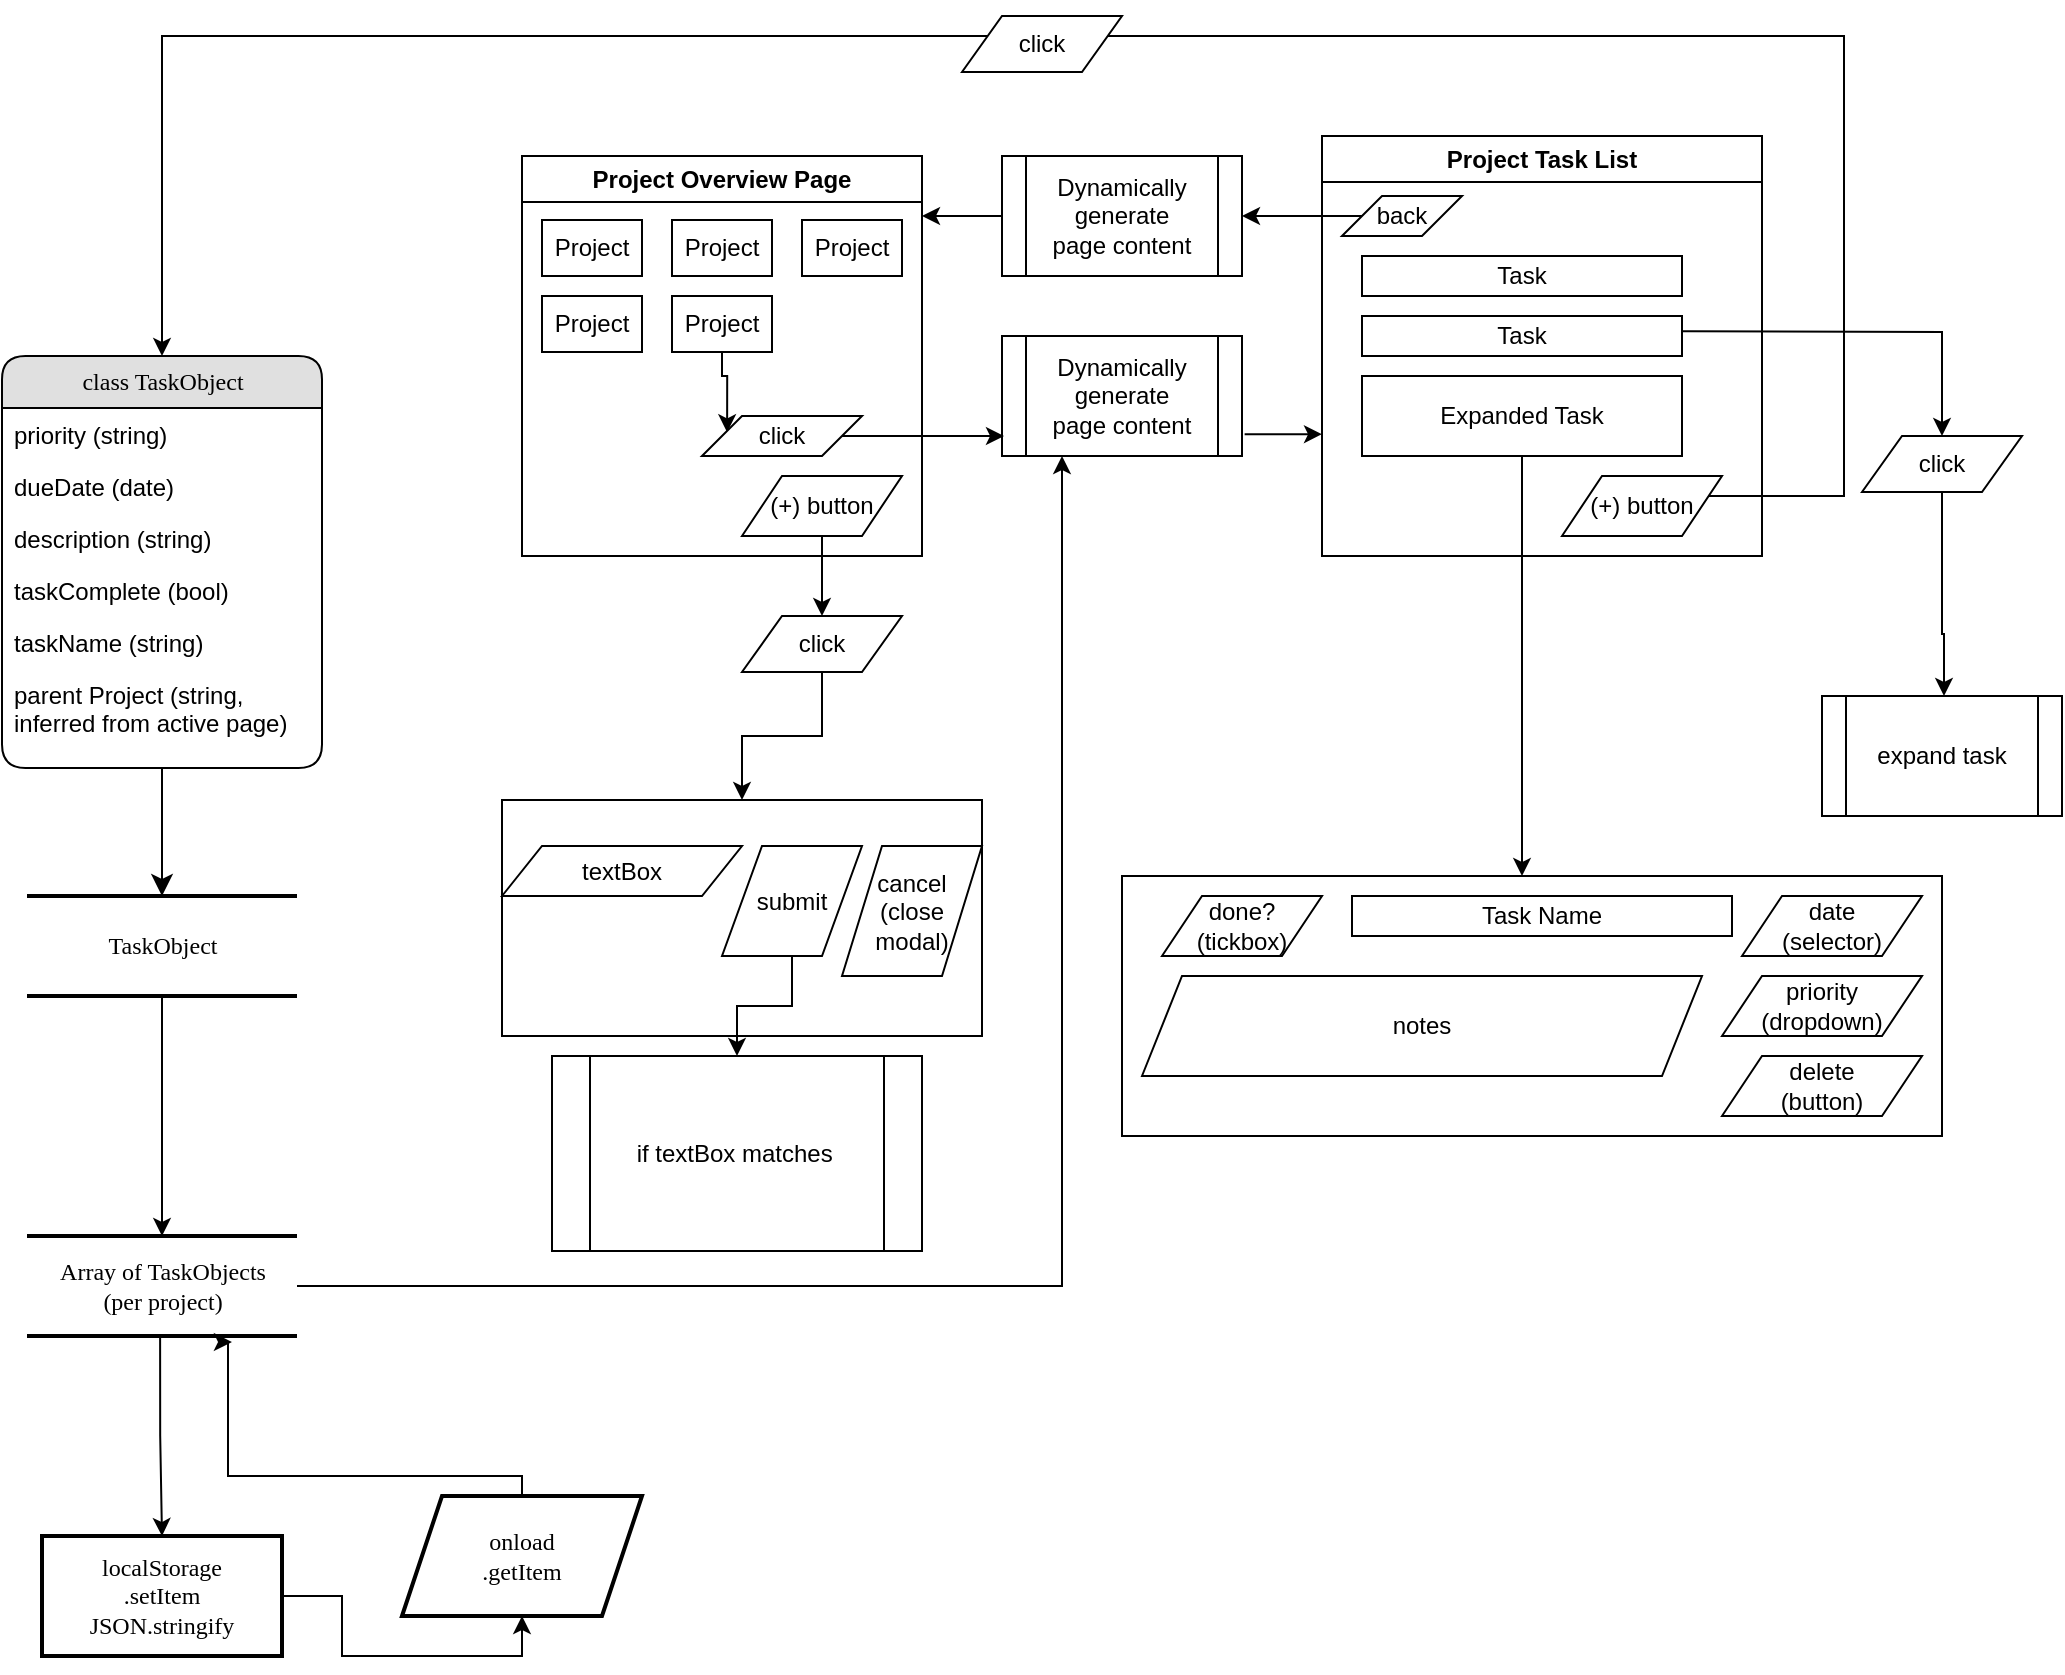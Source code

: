 <mxfile version="24.6.4" type="device">
  <diagram name="Page-1" id="5d7acffa-a066-3a61-03fe-96351882024d">
    <mxGraphModel dx="1434" dy="843" grid="1" gridSize="10" guides="1" tooltips="1" connect="1" arrows="1" fold="1" page="1" pageScale="1" pageWidth="1100" pageHeight="850" background="#ffffff" math="0" shadow="0">
      <root>
        <mxCell id="0" />
        <mxCell id="1" parent="0" />
        <mxCell id="h8j7d9lZvAG6Qlfk2w60-1" value="" style="edgeStyle=orthogonalEdgeStyle;rounded=0;orthogonalLoop=1;jettySize=auto;html=1;" parent="1" source="2debaab0fafb2da2-10" target="21ea969265ad0168-30" edge="1">
          <mxGeometry relative="1" as="geometry" />
        </mxCell>
        <mxCell id="2debaab0fafb2da2-10" value="TaskObject" style="html=1;rounded=0;shadow=0;comic=0;labelBackgroundColor=none;strokeWidth=2;fontFamily=Verdana;fontSize=12;align=center;shape=mxgraph.ios7ui.horLines;" parent="1" vertex="1">
          <mxGeometry x="42.5" y="450" width="135" height="50" as="geometry" />
        </mxCell>
        <mxCell id="21ea969265ad0168-14" value="class TaskObject" style="swimlane;html=1;fontStyle=0;childLayout=stackLayout;horizontal=1;startSize=26;fillColor=#e0e0e0;horizontalStack=0;resizeParent=1;resizeLast=0;collapsible=1;marginBottom=0;swimlaneFillColor=#ffffff;align=center;rounded=1;shadow=0;comic=0;labelBackgroundColor=none;strokeWidth=1;fontFamily=Verdana;fontSize=12" parent="1" vertex="1">
          <mxGeometry x="30" y="180" width="160" height="206" as="geometry" />
        </mxCell>
        <mxCell id="h8j7d9lZvAG6Qlfk2w60-18" value="priority (string)" style="text;html=1;strokeColor=none;fillColor=none;spacingLeft=4;spacingRight=4;whiteSpace=wrap;overflow=hidden;rotatable=0;points=[[0,0.5],[1,0.5]];portConstraint=eastwest;" parent="21ea969265ad0168-14" vertex="1">
          <mxGeometry y="26" width="160" height="26" as="geometry" />
        </mxCell>
        <mxCell id="h8j7d9lZvAG6Qlfk2w60-17" value="dueDate (date)" style="text;html=1;strokeColor=none;fillColor=none;spacingLeft=4;spacingRight=4;whiteSpace=wrap;overflow=hidden;rotatable=0;points=[[0,0.5],[1,0.5]];portConstraint=eastwest;" parent="21ea969265ad0168-14" vertex="1">
          <mxGeometry y="52" width="160" height="26" as="geometry" />
        </mxCell>
        <mxCell id="h8j7d9lZvAG6Qlfk2w60-12" value="description (string)" style="text;html=1;strokeColor=none;fillColor=none;spacingLeft=4;spacingRight=4;whiteSpace=wrap;overflow=hidden;rotatable=0;points=[[0,0.5],[1,0.5]];portConstraint=eastwest;" parent="21ea969265ad0168-14" vertex="1">
          <mxGeometry y="78" width="160" height="26" as="geometry" />
        </mxCell>
        <mxCell id="21ea969265ad0168-17" value="taskComplete (bool)" style="text;html=1;strokeColor=none;fillColor=none;spacingLeft=4;spacingRight=4;whiteSpace=wrap;overflow=hidden;rotatable=0;points=[[0,0.5],[1,0.5]];portConstraint=eastwest;" parent="21ea969265ad0168-14" vertex="1">
          <mxGeometry y="104" width="160" height="26" as="geometry" />
        </mxCell>
        <mxCell id="21ea969265ad0168-16" value="taskName (string)" style="text;html=1;strokeColor=none;fillColor=none;spacingLeft=4;spacingRight=4;whiteSpace=wrap;overflow=hidden;rotatable=0;points=[[0,0.5],[1,0.5]];portConstraint=eastwest;" parent="21ea969265ad0168-14" vertex="1">
          <mxGeometry y="130" width="160" height="26" as="geometry" />
        </mxCell>
        <mxCell id="OECzW251QmUKb57PSqsv-10" value="parent Project (string, inferred from active page)" style="text;html=1;strokeColor=none;fillColor=none;spacingLeft=4;spacingRight=4;whiteSpace=wrap;overflow=hidden;rotatable=0;points=[[0,0.5],[1,0.5]];portConstraint=eastwest;" parent="21ea969265ad0168-14" vertex="1">
          <mxGeometry y="156" width="160" height="34" as="geometry" />
        </mxCell>
        <mxCell id="g6cFerPWCfS_38igkbu9-1" style="edgeStyle=orthogonalEdgeStyle;rounded=0;orthogonalLoop=1;jettySize=auto;html=1;entryX=0.25;entryY=1;entryDx=0;entryDy=0;" parent="1" source="21ea969265ad0168-30" target="8JXVpkGtq3ozPLFijZap-2" edge="1">
          <mxGeometry relative="1" as="geometry" />
        </mxCell>
        <mxCell id="21ea969265ad0168-30" value="&lt;div&gt;&lt;span style=&quot;background-color: initial;&quot;&gt;Array of TaskObjects&lt;/span&gt;&lt;br&gt;&lt;/div&gt;&lt;div&gt;&lt;span style=&quot;background-color: initial;&quot;&gt;(per project)&lt;/span&gt;&lt;/div&gt;" style="html=1;rounded=0;shadow=0;comic=0;labelBackgroundColor=none;strokeWidth=2;fontFamily=Verdana;fontSize=12;align=center;shape=mxgraph.ios7ui.horLines;" parent="1" vertex="1">
          <mxGeometry x="42.5" y="620" width="135" height="50" as="geometry" />
        </mxCell>
        <mxCell id="21ea969265ad0168-32" style="edgeStyle=none;html=1;labelBackgroundColor=none;startFill=0;startSize=8;endFill=1;endSize=8;fontFamily=Verdana;fontSize=12;" parent="1" source="21ea969265ad0168-14" target="2debaab0fafb2da2-10" edge="1">
          <mxGeometry relative="1" as="geometry" />
        </mxCell>
        <mxCell id="h8j7d9lZvAG6Qlfk2w60-2" value="Project Overview&lt;span style=&quot;background-color: initial;&quot;&gt;&amp;nbsp;Page&lt;/span&gt;" style="swimlane;whiteSpace=wrap;html=1;" parent="1" vertex="1">
          <mxGeometry x="290" y="80" width="200" height="200" as="geometry" />
        </mxCell>
        <mxCell id="h8j7d9lZvAG6Qlfk2w60-4" value="Project" style="rounded=0;whiteSpace=wrap;html=1;" parent="h8j7d9lZvAG6Qlfk2w60-2" vertex="1">
          <mxGeometry x="10" y="32" width="50" height="28" as="geometry" />
        </mxCell>
        <mxCell id="h8j7d9lZvAG6Qlfk2w60-7" value="Project" style="rounded=0;whiteSpace=wrap;html=1;" parent="h8j7d9lZvAG6Qlfk2w60-2" vertex="1">
          <mxGeometry x="75" y="32" width="50" height="28" as="geometry" />
        </mxCell>
        <mxCell id="h8j7d9lZvAG6Qlfk2w60-8" value="Project" style="rounded=0;whiteSpace=wrap;html=1;" parent="h8j7d9lZvAG6Qlfk2w60-2" vertex="1">
          <mxGeometry x="140" y="32" width="50" height="28" as="geometry" />
        </mxCell>
        <mxCell id="h8j7d9lZvAG6Qlfk2w60-9" value="Project" style="rounded=0;whiteSpace=wrap;html=1;" parent="h8j7d9lZvAG6Qlfk2w60-2" vertex="1">
          <mxGeometry x="10" y="70" width="50" height="28" as="geometry" />
        </mxCell>
        <mxCell id="OECzW251QmUKb57PSqsv-27" value="" style="edgeStyle=orthogonalEdgeStyle;rounded=0;orthogonalLoop=1;jettySize=auto;html=1;entryX=0.157;entryY=0.408;entryDx=0;entryDy=0;entryPerimeter=0;exitX=0.5;exitY=1;exitDx=0;exitDy=0;" parent="h8j7d9lZvAG6Qlfk2w60-2" source="h8j7d9lZvAG6Qlfk2w60-10" target="OECzW251QmUKb57PSqsv-26" edge="1">
          <mxGeometry relative="1" as="geometry">
            <Array as="points">
              <mxPoint x="100" y="110" />
              <mxPoint x="103" y="110" />
            </Array>
          </mxGeometry>
        </mxCell>
        <mxCell id="h8j7d9lZvAG6Qlfk2w60-10" value="Project" style="rounded=0;whiteSpace=wrap;html=1;" parent="h8j7d9lZvAG6Qlfk2w60-2" vertex="1">
          <mxGeometry x="75" y="70" width="50" height="28" as="geometry" />
        </mxCell>
        <mxCell id="OECzW251QmUKb57PSqsv-26" value="click" style="shape=parallelogram;perimeter=parallelogramPerimeter;whiteSpace=wrap;html=1;fixedSize=1;" parent="h8j7d9lZvAG6Qlfk2w60-2" vertex="1">
          <mxGeometry x="90" y="130" width="80" height="20" as="geometry" />
        </mxCell>
        <mxCell id="hd3P_WhXkO9xc2bLDh9x-1" value="&lt;div&gt;&lt;span style=&quot;background-color: initial;&quot;&gt;(+) button&lt;/span&gt;&lt;br&gt;&lt;/div&gt;" style="shape=parallelogram;perimeter=parallelogramPerimeter;whiteSpace=wrap;html=1;fixedSize=1;" vertex="1" parent="h8j7d9lZvAG6Qlfk2w60-2">
          <mxGeometry x="110" y="160" width="80" height="30" as="geometry" />
        </mxCell>
        <mxCell id="h8j7d9lZvAG6Qlfk2w60-20" value="Project Task List" style="swimlane;whiteSpace=wrap;html=1;" parent="1" vertex="1">
          <mxGeometry x="690" y="70" width="220" height="210" as="geometry" />
        </mxCell>
        <mxCell id="h8j7d9lZvAG6Qlfk2w60-22" value="Task" style="rounded=0;whiteSpace=wrap;html=1;" parent="h8j7d9lZvAG6Qlfk2w60-20" vertex="1">
          <mxGeometry x="20" y="60" width="160" height="20" as="geometry" />
        </mxCell>
        <mxCell id="h8j7d9lZvAG6Qlfk2w60-27" value="Task" style="rounded=0;whiteSpace=wrap;html=1;" parent="h8j7d9lZvAG6Qlfk2w60-20" vertex="1">
          <mxGeometry x="20" y="90" width="160" height="20" as="geometry" />
        </mxCell>
        <mxCell id="h8j7d9lZvAG6Qlfk2w60-28" value="Expanded Task" style="rounded=0;whiteSpace=wrap;html=1;" parent="h8j7d9lZvAG6Qlfk2w60-20" vertex="1">
          <mxGeometry x="20" y="120" width="160" height="40" as="geometry" />
        </mxCell>
        <mxCell id="OECzW251QmUKb57PSqsv-4" value="&lt;div&gt;&lt;span style=&quot;background-color: initial;&quot;&gt;(+) button&lt;/span&gt;&lt;br&gt;&lt;/div&gt;" style="shape=parallelogram;perimeter=parallelogramPerimeter;whiteSpace=wrap;html=1;fixedSize=1;" parent="h8j7d9lZvAG6Qlfk2w60-20" vertex="1">
          <mxGeometry x="120" y="170" width="80" height="30" as="geometry" />
        </mxCell>
        <mxCell id="8JXVpkGtq3ozPLFijZap-7" value="back" style="shape=parallelogram;perimeter=parallelogramPerimeter;whiteSpace=wrap;html=1;fixedSize=1;" parent="h8j7d9lZvAG6Qlfk2w60-20" vertex="1">
          <mxGeometry x="10" y="30" width="60" height="20" as="geometry" />
        </mxCell>
        <mxCell id="OECzW251QmUKb57PSqsv-5" style="edgeStyle=orthogonalEdgeStyle;rounded=0;orthogonalLoop=1;jettySize=auto;html=1;entryX=0.5;entryY=0;entryDx=0;entryDy=0;" parent="1" source="hd3P_WhXkO9xc2bLDh9x-2" target="21ea969265ad0168-14" edge="1">
          <mxGeometry relative="1" as="geometry">
            <mxPoint x="240" y="200" as="targetPoint" />
            <Array as="points">
              <mxPoint x="110" y="20" />
            </Array>
          </mxGeometry>
        </mxCell>
        <mxCell id="HVfkcYdauQG6CCqCgE7G-2" value="" style="edgeStyle=orthogonalEdgeStyle;rounded=0;orthogonalLoop=1;jettySize=auto;html=1;exitX=0.493;exitY=1;exitDx=0;exitDy=0;exitPerimeter=0;" parent="1" source="21ea969265ad0168-30" target="HVfkcYdauQG6CCqCgE7G-1" edge="1">
          <mxGeometry relative="1" as="geometry">
            <mxPoint x="110" y="730" as="sourcePoint" />
          </mxGeometry>
        </mxCell>
        <mxCell id="OECzW251QmUKb57PSqsv-19" style="edgeStyle=orthogonalEdgeStyle;rounded=0;orthogonalLoop=1;jettySize=auto;html=1;" parent="1" source="OECzW251QmUKb57PSqsv-7" target="OECzW251QmUKb57PSqsv-29" edge="1">
          <mxGeometry relative="1" as="geometry">
            <mxPoint x="1000" y="390" as="targetPoint" />
            <Array as="points">
              <mxPoint x="1000" y="319" />
              <mxPoint x="1001" y="319" />
              <mxPoint x="1001" y="390" />
              <mxPoint x="1000" y="390" />
            </Array>
          </mxGeometry>
        </mxCell>
        <mxCell id="OECzW251QmUKb57PSqsv-7" value="click" style="shape=parallelogram;perimeter=parallelogramPerimeter;whiteSpace=wrap;html=1;fixedSize=1;" parent="1" vertex="1">
          <mxGeometry x="960" y="220" width="80" height="28" as="geometry" />
        </mxCell>
        <mxCell id="OECzW251QmUKb57PSqsv-20" style="edgeStyle=orthogonalEdgeStyle;rounded=0;orthogonalLoop=1;jettySize=auto;html=1;entryX=0.5;entryY=0;entryDx=0;entryDy=0;exitX=1.002;exitY=0.38;exitDx=0;exitDy=0;exitPerimeter=0;" parent="1" source="h8j7d9lZvAG6Qlfk2w60-27" target="OECzW251QmUKb57PSqsv-7" edge="1">
          <mxGeometry relative="1" as="geometry">
            <mxPoint x="1000" y="190" as="targetPoint" />
            <mxPoint x="870" y="150" as="sourcePoint" />
            <Array as="points">
              <mxPoint x="874" y="168" />
              <mxPoint x="1000" y="168" />
            </Array>
          </mxGeometry>
        </mxCell>
        <mxCell id="OECzW251QmUKb57PSqsv-29" value="expand task" style="shape=process;whiteSpace=wrap;html=1;backgroundOutline=1;" parent="1" vertex="1">
          <mxGeometry x="940" y="350" width="120" height="60" as="geometry" />
        </mxCell>
        <mxCell id="OECzW251QmUKb57PSqsv-32" value="" style="rounded=0;whiteSpace=wrap;html=1;" parent="1" vertex="1">
          <mxGeometry x="590" y="440" width="410" height="130" as="geometry" />
        </mxCell>
        <mxCell id="OECzW251QmUKb57PSqsv-33" value="date&lt;div&gt;(selector)&lt;/div&gt;" style="shape=parallelogram;perimeter=parallelogramPerimeter;whiteSpace=wrap;html=1;fixedSize=1;" parent="1" vertex="1">
          <mxGeometry x="900" y="450" width="90" height="30" as="geometry" />
        </mxCell>
        <mxCell id="OECzW251QmUKb57PSqsv-34" value="done?&lt;div&gt;(tickbox)&lt;/div&gt;" style="shape=parallelogram;perimeter=parallelogramPerimeter;whiteSpace=wrap;html=1;fixedSize=1;" parent="1" vertex="1">
          <mxGeometry x="610" y="450" width="80" height="30" as="geometry" />
        </mxCell>
        <mxCell id="OECzW251QmUKb57PSqsv-35" value="notes" style="shape=parallelogram;perimeter=parallelogramPerimeter;whiteSpace=wrap;html=1;fixedSize=1;" parent="1" vertex="1">
          <mxGeometry x="600" y="490" width="280" height="50" as="geometry" />
        </mxCell>
        <mxCell id="OECzW251QmUKb57PSqsv-36" value="priority&lt;div&gt;(dropdown)&lt;/div&gt;" style="shape=parallelogram;perimeter=parallelogramPerimeter;whiteSpace=wrap;html=1;fixedSize=1;" parent="1" vertex="1">
          <mxGeometry x="890" y="490" width="100" height="30" as="geometry" />
        </mxCell>
        <mxCell id="OECzW251QmUKb57PSqsv-37" value="Task Name" style="rounded=0;whiteSpace=wrap;html=1;" parent="1" vertex="1">
          <mxGeometry x="705" y="450" width="190" height="20" as="geometry" />
        </mxCell>
        <mxCell id="FBmgkDNcMDZdSpvH3nb6-1" value="delete&lt;div&gt;(button)&lt;/div&gt;" style="shape=parallelogram;perimeter=parallelogramPerimeter;whiteSpace=wrap;html=1;fixedSize=1;" parent="1" vertex="1">
          <mxGeometry x="890" y="530" width="100" height="30" as="geometry" />
        </mxCell>
        <mxCell id="8JXVpkGtq3ozPLFijZap-5" value="" style="edgeStyle=orthogonalEdgeStyle;rounded=0;orthogonalLoop=1;jettySize=auto;html=1;exitX=1.011;exitY=0.819;exitDx=0;exitDy=0;exitPerimeter=0;" parent="1" source="8JXVpkGtq3ozPLFijZap-2" edge="1">
          <mxGeometry relative="1" as="geometry">
            <mxPoint x="660" y="220" as="sourcePoint" />
            <mxPoint x="690" y="220" as="targetPoint" />
          </mxGeometry>
        </mxCell>
        <mxCell id="8JXVpkGtq3ozPLFijZap-11" style="edgeStyle=orthogonalEdgeStyle;rounded=0;orthogonalLoop=1;jettySize=auto;html=1;exitX=0;exitY=0.5;exitDx=0;exitDy=0;" parent="1" source="g6cFerPWCfS_38igkbu9-3" edge="1">
          <mxGeometry relative="1" as="geometry">
            <mxPoint x="490" y="110" as="targetPoint" />
            <Array as="points">
              <mxPoint x="520" y="110" />
              <mxPoint x="520" y="110" />
            </Array>
          </mxGeometry>
        </mxCell>
        <mxCell id="8JXVpkGtq3ozPLFijZap-2" value="Dynamically&lt;div&gt;generate&lt;/div&gt;&lt;div&gt;page content&lt;/div&gt;" style="shape=process;whiteSpace=wrap;html=1;backgroundOutline=1;" parent="1" vertex="1">
          <mxGeometry x="530" y="170" width="120" height="60" as="geometry" />
        </mxCell>
        <mxCell id="8JXVpkGtq3ozPLFijZap-3" value="" style="edgeStyle=orthogonalEdgeStyle;rounded=0;orthogonalLoop=1;jettySize=auto;html=1;" parent="1" source="OECzW251QmUKb57PSqsv-26" edge="1">
          <mxGeometry relative="1" as="geometry">
            <mxPoint x="531" y="220" as="targetPoint" />
            <Array as="points">
              <mxPoint x="531" y="220" />
            </Array>
          </mxGeometry>
        </mxCell>
        <mxCell id="8JXVpkGtq3ozPLFijZap-10" style="edgeStyle=orthogonalEdgeStyle;rounded=0;orthogonalLoop=1;jettySize=auto;html=1;entryX=1;entryY=0.5;entryDx=0;entryDy=0;" parent="1" source="8JXVpkGtq3ozPLFijZap-7" target="g6cFerPWCfS_38igkbu9-3" edge="1">
          <mxGeometry relative="1" as="geometry" />
        </mxCell>
        <mxCell id="OECzW251QmUKb57PSqsv-30" style="edgeStyle=orthogonalEdgeStyle;rounded=0;orthogonalLoop=1;jettySize=auto;html=1;" parent="1" source="h8j7d9lZvAG6Qlfk2w60-28" edge="1">
          <mxGeometry relative="1" as="geometry">
            <mxPoint x="790" y="440" as="targetPoint" />
            <Array as="points">
              <mxPoint x="790" y="440" />
            </Array>
          </mxGeometry>
        </mxCell>
        <mxCell id="g6cFerPWCfS_38igkbu9-3" value="Dynamically&lt;div&gt;generate&lt;/div&gt;&lt;div&gt;page content&lt;/div&gt;" style="shape=process;whiteSpace=wrap;html=1;backgroundOutline=1;" parent="1" vertex="1">
          <mxGeometry x="530" y="80" width="120" height="60" as="geometry" />
        </mxCell>
        <mxCell id="HVfkcYdauQG6CCqCgE7G-1" value="localStorage&lt;div&gt;.setItem&lt;/div&gt;&lt;div&gt;JSON.stringify&lt;/div&gt;" style="whiteSpace=wrap;html=1;fontFamily=Verdana;rounded=0;shadow=0;comic=0;labelBackgroundColor=none;strokeWidth=2;" parent="1" vertex="1">
          <mxGeometry x="50" y="770" width="120" height="60" as="geometry" />
        </mxCell>
        <mxCell id="HVfkcYdauQG6CCqCgE7G-6" value="" style="edgeStyle=orthogonalEdgeStyle;rounded=0;orthogonalLoop=1;jettySize=auto;html=1;entryX=0.5;entryY=1;entryDx=0;entryDy=0;" parent="1" source="HVfkcYdauQG6CCqCgE7G-1" target="HVfkcYdauQG6CCqCgE7G-4" edge="1">
          <mxGeometry relative="1" as="geometry" />
        </mxCell>
        <mxCell id="HVfkcYdauQG6CCqCgE7G-4" value="onload&lt;div&gt;.getItem&lt;/div&gt;" style="shape=parallelogram;perimeter=parallelogramPerimeter;whiteSpace=wrap;html=1;fixedSize=1;fontFamily=Verdana;rounded=0;shadow=0;comic=0;labelBackgroundColor=none;strokeWidth=2;" parent="1" vertex="1">
          <mxGeometry x="230" y="750" width="120" height="60" as="geometry" />
        </mxCell>
        <mxCell id="HVfkcYdauQG6CCqCgE7G-7" style="edgeStyle=orthogonalEdgeStyle;rounded=0;orthogonalLoop=1;jettySize=auto;html=1;entryX=0.759;entryY=1.06;entryDx=0;entryDy=0;entryPerimeter=0;exitX=0.5;exitY=0;exitDx=0;exitDy=0;" parent="1" source="HVfkcYdauQG6CCqCgE7G-4" target="21ea969265ad0168-30" edge="1">
          <mxGeometry relative="1" as="geometry">
            <Array as="points">
              <mxPoint x="290" y="740" />
              <mxPoint x="143" y="740" />
              <mxPoint x="143" y="673" />
            </Array>
            <mxPoint x="142.94" y="729" as="targetPoint" />
          </mxGeometry>
        </mxCell>
        <mxCell id="hd3P_WhXkO9xc2bLDh9x-3" value="" style="edgeStyle=orthogonalEdgeStyle;rounded=0;orthogonalLoop=1;jettySize=auto;html=1;entryX=0.5;entryY=0;entryDx=0;entryDy=0;" edge="1" parent="1" source="OECzW251QmUKb57PSqsv-4" target="hd3P_WhXkO9xc2bLDh9x-2">
          <mxGeometry relative="1" as="geometry">
            <mxPoint x="110" y="180" as="targetPoint" />
            <Array as="points">
              <mxPoint x="951" y="250" />
              <mxPoint x="951" y="20" />
            </Array>
            <mxPoint x="883" y="250" as="sourcePoint" />
          </mxGeometry>
        </mxCell>
        <mxCell id="hd3P_WhXkO9xc2bLDh9x-2" value="click" style="shape=parallelogram;perimeter=parallelogramPerimeter;whiteSpace=wrap;html=1;fixedSize=1;" vertex="1" parent="1">
          <mxGeometry x="510" y="10" width="80" height="28" as="geometry" />
        </mxCell>
        <mxCell id="hd3P_WhXkO9xc2bLDh9x-7" value="" style="edgeStyle=orthogonalEdgeStyle;rounded=0;orthogonalLoop=1;jettySize=auto;html=1;" edge="1" parent="1" source="hd3P_WhXkO9xc2bLDh9x-4" target="hd3P_WhXkO9xc2bLDh9x-6">
          <mxGeometry relative="1" as="geometry" />
        </mxCell>
        <mxCell id="hd3P_WhXkO9xc2bLDh9x-4" value="click" style="shape=parallelogram;perimeter=parallelogramPerimeter;whiteSpace=wrap;html=1;fixedSize=1;" vertex="1" parent="1">
          <mxGeometry x="400" y="310" width="80" height="28" as="geometry" />
        </mxCell>
        <mxCell id="hd3P_WhXkO9xc2bLDh9x-5" value="" style="edgeStyle=orthogonalEdgeStyle;rounded=0;orthogonalLoop=1;jettySize=auto;html=1;" edge="1" parent="1" source="hd3P_WhXkO9xc2bLDh9x-1" target="hd3P_WhXkO9xc2bLDh9x-4">
          <mxGeometry relative="1" as="geometry" />
        </mxCell>
        <mxCell id="hd3P_WhXkO9xc2bLDh9x-6" value="" style="whiteSpace=wrap;html=1;" vertex="1" parent="1">
          <mxGeometry x="280" y="402" width="240" height="118" as="geometry" />
        </mxCell>
        <mxCell id="hd3P_WhXkO9xc2bLDh9x-8" value="textBox" style="shape=parallelogram;perimeter=parallelogramPerimeter;whiteSpace=wrap;html=1;fixedSize=1;" vertex="1" parent="1">
          <mxGeometry x="280" y="425" width="120" height="25" as="geometry" />
        </mxCell>
        <mxCell id="hd3P_WhXkO9xc2bLDh9x-16" value="" style="edgeStyle=orthogonalEdgeStyle;rounded=0;orthogonalLoop=1;jettySize=auto;html=1;" edge="1" parent="1" source="hd3P_WhXkO9xc2bLDh9x-9" target="hd3P_WhXkO9xc2bLDh9x-15">
          <mxGeometry relative="1" as="geometry" />
        </mxCell>
        <mxCell id="hd3P_WhXkO9xc2bLDh9x-9" value="submit" style="shape=parallelogram;perimeter=parallelogramPerimeter;whiteSpace=wrap;html=1;fixedSize=1;" vertex="1" parent="1">
          <mxGeometry x="390" y="425" width="70" height="55" as="geometry" />
        </mxCell>
        <mxCell id="hd3P_WhXkO9xc2bLDh9x-10" value="cancel&lt;div&gt;(close&lt;/div&gt;&lt;div&gt;modal)&lt;/div&gt;" style="shape=parallelogram;perimeter=parallelogramPerimeter;whiteSpace=wrap;html=1;fixedSize=1;" vertex="1" parent="1">
          <mxGeometry x="450" y="425" width="70" height="65" as="geometry" />
        </mxCell>
        <mxCell id="hd3P_WhXkO9xc2bLDh9x-15" value="if textBox matches&amp;nbsp;" style="shape=process;whiteSpace=wrap;html=1;backgroundOutline=1;" vertex="1" parent="1">
          <mxGeometry x="305" y="530" width="185" height="97.5" as="geometry" />
        </mxCell>
      </root>
    </mxGraphModel>
  </diagram>
</mxfile>
